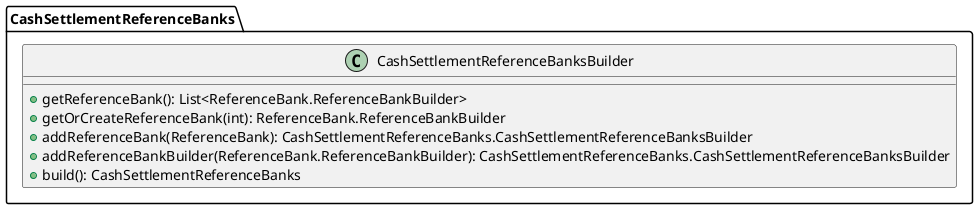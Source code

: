 @startuml

    class CashSettlementReferenceBanks.CashSettlementReferenceBanksBuilder [[CashSettlementReferenceBanks.CashSettlementReferenceBanksBuilder.html]] {
        +getReferenceBank(): List<ReferenceBank.ReferenceBankBuilder>
        +getOrCreateReferenceBank(int): ReferenceBank.ReferenceBankBuilder
        +addReferenceBank(ReferenceBank): CashSettlementReferenceBanks.CashSettlementReferenceBanksBuilder
        +addReferenceBankBuilder(ReferenceBank.ReferenceBankBuilder): CashSettlementReferenceBanks.CashSettlementReferenceBanksBuilder
        +build(): CashSettlementReferenceBanks
    }

@enduml
